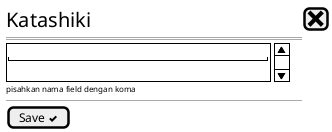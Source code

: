 @startuml
@startsalt
{
  <size:20>Katashiki |[<size:25><&x>]|*
  ==
  {SI|"                                "
  . 
  }
  <size:8>pisahkan nama field dengan koma
  --
  [Save <&check>]
}
@@endsalt
@enduml